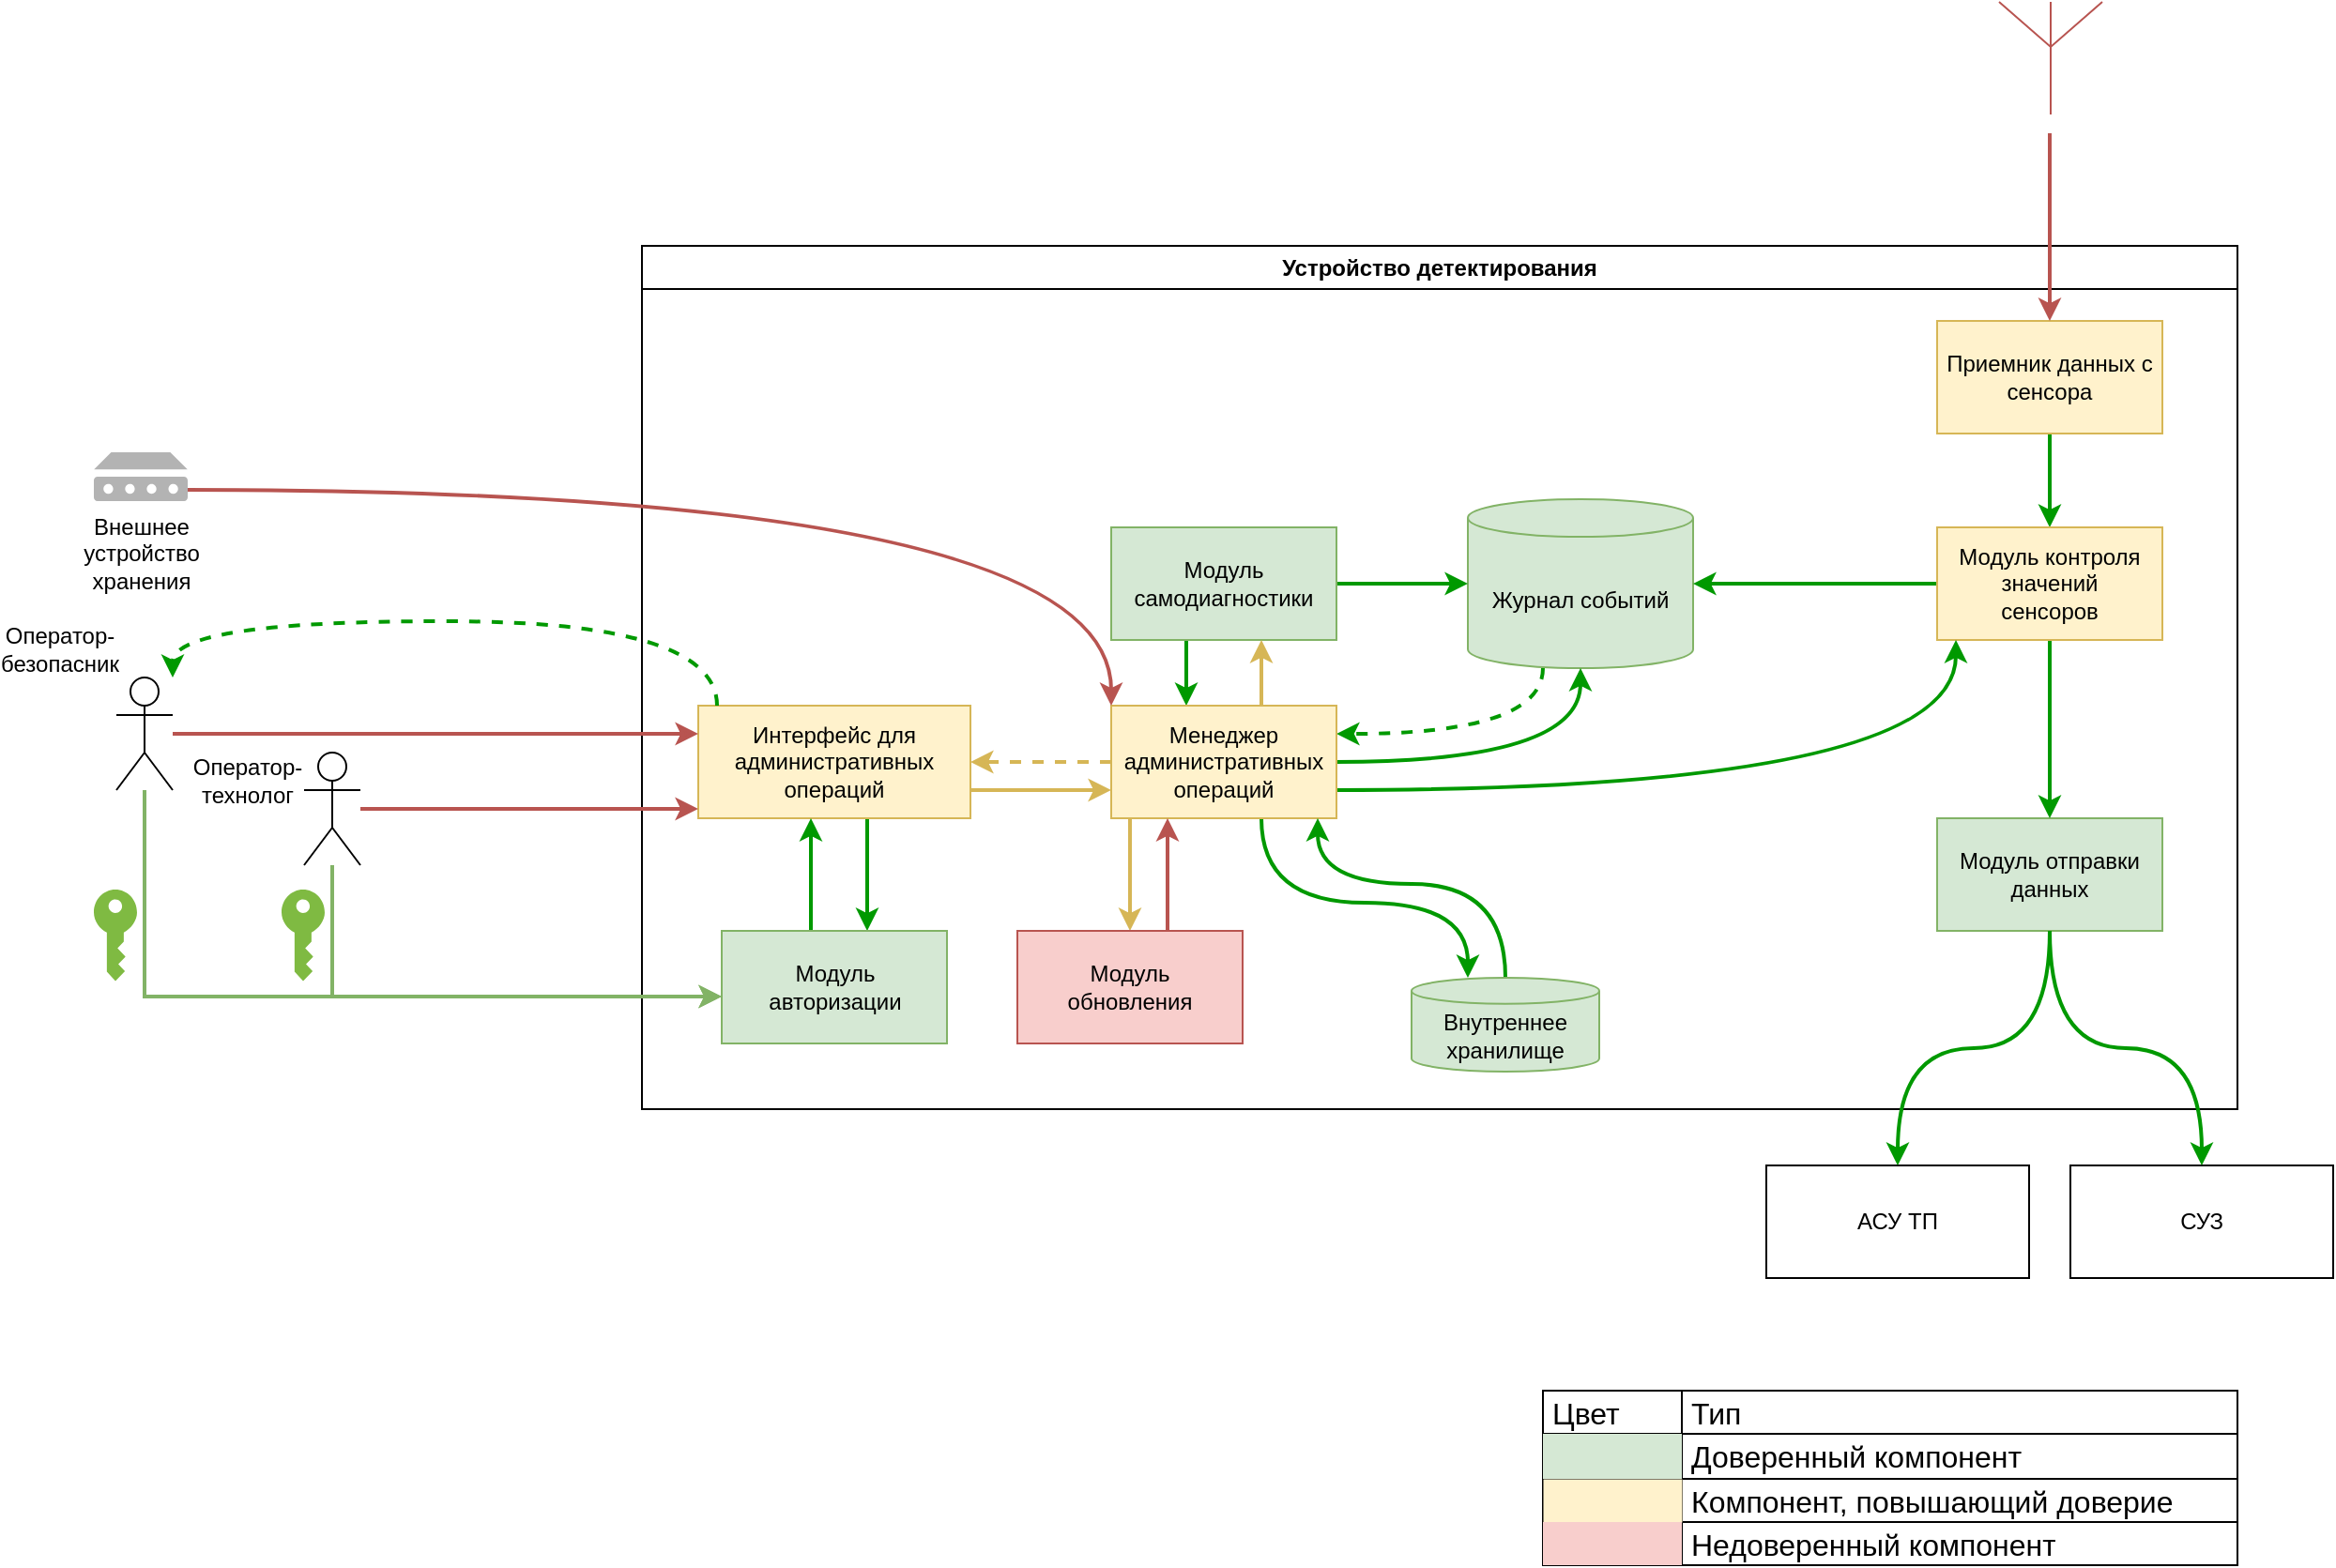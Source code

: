 <mxfile version="21.2.1" type="device" pages="2">
  <diagram id="OrzGuMvCOaf-3y3_KW__" name="current">
    <mxGraphModel dx="1948" dy="820" grid="1" gridSize="10" guides="1" tooltips="1" connect="1" arrows="1" fold="1" page="1" pageScale="1" pageWidth="850" pageHeight="1100" math="0" shadow="0">
      <root>
        <mxCell id="0" />
        <mxCell id="1" parent="0" />
        <mxCell id="HC8WY2055zGy0rX4jUsR-23" value="Устройство детектирования" style="swimlane;whiteSpace=wrap;html=1;" parent="1" vertex="1">
          <mxGeometry x="-70" y="240" width="850" height="460" as="geometry">
            <mxRectangle x="20" y="90" width="210" height="30" as="alternateBounds" />
          </mxGeometry>
        </mxCell>
        <mxCell id="TFOERBA423wM95BxseLY-2" value="" style="edgeStyle=orthogonalEdgeStyle;rounded=0;orthogonalLoop=1;jettySize=auto;html=1;strokeWidth=2;strokeColor=#009900;fillColor=#d5e8d4;" parent="HC8WY2055zGy0rX4jUsR-23" source="HC8WY2055zGy0rX4jUsR-1" target="HC8WY2055zGy0rX4jUsR-22" edge="1">
          <mxGeometry relative="1" as="geometry" />
        </mxCell>
        <mxCell id="HC8WY2055zGy0rX4jUsR-1" value="Приемник данных с&lt;br&gt;сенсора" style="rounded=0;whiteSpace=wrap;html=1;fillColor=#fff2cc;strokeColor=#d6b656;" parent="HC8WY2055zGy0rX4jUsR-23" vertex="1">
          <mxGeometry x="690" y="40" width="120" height="60" as="geometry" />
        </mxCell>
        <mxCell id="8YYhPdkwQtTOAzuUFrYd-6" style="edgeStyle=orthogonalEdgeStyle;rounded=0;orthogonalLoop=1;jettySize=auto;html=1;curved=1;fillColor=#d5e8d4;strokeColor=#009900;strokeWidth=2;dashed=1;" parent="HC8WY2055zGy0rX4jUsR-23" source="HC8WY2055zGy0rX4jUsR-3" target="HC8WY2055zGy0rX4jUsR-26" edge="1">
          <mxGeometry relative="1" as="geometry">
            <Array as="points">
              <mxPoint x="480" y="260" />
            </Array>
          </mxGeometry>
        </mxCell>
        <mxCell id="HC8WY2055zGy0rX4jUsR-3" value="Журнал событий" style="shape=cylinder3;whiteSpace=wrap;html=1;boundedLbl=1;backgroundOutline=1;size=10;fillColor=#d5e8d4;strokeColor=#82b366;" parent="HC8WY2055zGy0rX4jUsR-23" vertex="1">
          <mxGeometry x="440" y="135" width="120" height="90" as="geometry" />
        </mxCell>
        <mxCell id="HC8WY2055zGy0rX4jUsR-8" value="Модуль отправки данных" style="rounded=0;whiteSpace=wrap;html=1;fillColor=#d5e8d4;strokeColor=#82b366;" parent="HC8WY2055zGy0rX4jUsR-23" vertex="1">
          <mxGeometry x="690" y="305" width="120" height="60" as="geometry" />
        </mxCell>
        <mxCell id="quzMV8WVrwcB4P5BYlOV-2" style="edgeStyle=orthogonalEdgeStyle;rounded=0;orthogonalLoop=1;jettySize=auto;html=1;strokeWidth=2;strokeColor=#009900;" parent="HC8WY2055zGy0rX4jUsR-23" source="HC8WY2055zGy0rX4jUsR-22" target="HC8WY2055zGy0rX4jUsR-8" edge="1">
          <mxGeometry relative="1" as="geometry" />
        </mxCell>
        <mxCell id="z7nSpS04i7yQ5Cg6UJy--6" style="edgeStyle=orthogonalEdgeStyle;rounded=0;orthogonalLoop=1;jettySize=auto;html=1;strokeWidth=2;fillColor=#d5e8d4;strokeColor=#009900;" parent="HC8WY2055zGy0rX4jUsR-23" source="HC8WY2055zGy0rX4jUsR-22" target="HC8WY2055zGy0rX4jUsR-3" edge="1">
          <mxGeometry relative="1" as="geometry" />
        </mxCell>
        <mxCell id="HC8WY2055zGy0rX4jUsR-22" value="Модуль контроля значений&lt;br&gt;сенсоров" style="rounded=0;whiteSpace=wrap;html=1;fillColor=#fff2cc;strokeColor=#d6b656;" parent="HC8WY2055zGy0rX4jUsR-23" vertex="1">
          <mxGeometry x="690" y="150" width="120" height="60" as="geometry" />
        </mxCell>
        <mxCell id="HC8WY2055zGy0rX4jUsR-25" style="edgeStyle=orthogonalEdgeStyle;rounded=0;orthogonalLoop=1;jettySize=auto;html=1;strokeColor=#009900;strokeWidth=2;fillColor=#d5e8d4;" parent="HC8WY2055zGy0rX4jUsR-23" source="HC8WY2055zGy0rX4jUsR-24" target="qUmmwnQm7fMtV-AlzISA-1" edge="1">
          <mxGeometry relative="1" as="geometry">
            <mxPoint x="360" y="280" as="targetPoint" />
            <Array as="points">
              <mxPoint x="120" y="330" />
              <mxPoint x="120" y="330" />
            </Array>
          </mxGeometry>
        </mxCell>
        <mxCell id="z7nSpS04i7yQ5Cg6UJy--15" style="edgeStyle=orthogonalEdgeStyle;rounded=0;orthogonalLoop=1;jettySize=auto;html=1;strokeWidth=2;fillColor=#fff2cc;strokeColor=#d6b656;" parent="HC8WY2055zGy0rX4jUsR-23" source="HC8WY2055zGy0rX4jUsR-24" target="HC8WY2055zGy0rX4jUsR-26" edge="1">
          <mxGeometry relative="1" as="geometry">
            <Array as="points">
              <mxPoint x="210" y="290" />
              <mxPoint x="210" y="290" />
            </Array>
          </mxGeometry>
        </mxCell>
        <mxCell id="HC8WY2055zGy0rX4jUsR-24" value="Интерфейс для&lt;br&gt;административных операций" style="rounded=0;whiteSpace=wrap;html=1;fillColor=#fff2cc;strokeColor=#d6b656;" parent="HC8WY2055zGy0rX4jUsR-23" vertex="1">
          <mxGeometry x="30" y="245" width="145" height="60" as="geometry" />
        </mxCell>
        <mxCell id="TjN9oEXhUY4sbTFMm2T--2" style="edgeStyle=orthogonalEdgeStyle;rounded=0;orthogonalLoop=1;jettySize=auto;html=1;strokeWidth=2;fillColor=#d5e8d4;strokeColor=#009900;curved=1;" parent="HC8WY2055zGy0rX4jUsR-23" source="ZCzy6lmKbw1qD-6AQGi_-1" target="HC8WY2055zGy0rX4jUsR-3" edge="1">
          <mxGeometry relative="1" as="geometry">
            <Array as="points">
              <mxPoint x="410" y="180" />
              <mxPoint x="410" y="180" />
            </Array>
          </mxGeometry>
        </mxCell>
        <mxCell id="4s8enfc3Bs2MTpg5C7tC-1" style="edgeStyle=orthogonalEdgeStyle;rounded=0;orthogonalLoop=1;jettySize=auto;html=1;strokeWidth=2;fillColor=#d5e8d4;strokeColor=#009900;curved=1;" parent="HC8WY2055zGy0rX4jUsR-23" source="ZCzy6lmKbw1qD-6AQGi_-1" target="HC8WY2055zGy0rX4jUsR-26" edge="1">
          <mxGeometry relative="1" as="geometry">
            <Array as="points">
              <mxPoint x="290" y="230" />
              <mxPoint x="290" y="230" />
            </Array>
          </mxGeometry>
        </mxCell>
        <mxCell id="ZCzy6lmKbw1qD-6AQGi_-1" value="Модуль самодиагностики" style="rounded=0;whiteSpace=wrap;html=1;fillColor=#d5e8d4;strokeColor=#82b366;" parent="HC8WY2055zGy0rX4jUsR-23" vertex="1">
          <mxGeometry x="250" y="150" width="120" height="60" as="geometry" />
        </mxCell>
        <mxCell id="z7nSpS04i7yQ5Cg6UJy--14" style="edgeStyle=orthogonalEdgeStyle;rounded=0;orthogonalLoop=1;jettySize=auto;html=1;strokeWidth=2;fillColor=#d5e8d4;strokeColor=#009900;" parent="HC8WY2055zGy0rX4jUsR-23" source="qUmmwnQm7fMtV-AlzISA-1" target="HC8WY2055zGy0rX4jUsR-24" edge="1">
          <mxGeometry relative="1" as="geometry">
            <Array as="points">
              <mxPoint x="90" y="340" />
              <mxPoint x="90" y="340" />
            </Array>
          </mxGeometry>
        </mxCell>
        <mxCell id="qUmmwnQm7fMtV-AlzISA-1" value="Модуль &lt;br&gt;авторизации" style="rounded=0;whiteSpace=wrap;html=1;fillColor=#d5e8d4;strokeColor=#82b366;" parent="HC8WY2055zGy0rX4jUsR-23" vertex="1">
          <mxGeometry x="42.5" y="365" width="120" height="60" as="geometry" />
        </mxCell>
        <mxCell id="z7nSpS04i7yQ5Cg6UJy--16" style="edgeStyle=orthogonalEdgeStyle;rounded=0;orthogonalLoop=1;jettySize=auto;html=1;strokeWidth=2;fillColor=#fff2cc;strokeColor=#d6b656;" parent="HC8WY2055zGy0rX4jUsR-23" source="HC8WY2055zGy0rX4jUsR-26" target="ZCzy6lmKbw1qD-6AQGi_-1" edge="1">
          <mxGeometry relative="1" as="geometry">
            <Array as="points">
              <mxPoint x="330" y="225" />
              <mxPoint x="330" y="225" />
            </Array>
          </mxGeometry>
        </mxCell>
        <mxCell id="TjN9oEXhUY4sbTFMm2T--1" style="edgeStyle=orthogonalEdgeStyle;rounded=0;orthogonalLoop=1;jettySize=auto;html=1;strokeWidth=2;fillColor=#d5e8d4;strokeColor=#009900;curved=1;" parent="HC8WY2055zGy0rX4jUsR-23" source="HC8WY2055zGy0rX4jUsR-26" target="HC8WY2055zGy0rX4jUsR-3" edge="1">
          <mxGeometry relative="1" as="geometry" />
        </mxCell>
        <mxCell id="8YYhPdkwQtTOAzuUFrYd-5" style="edgeStyle=orthogonalEdgeStyle;rounded=0;orthogonalLoop=1;jettySize=auto;html=1;curved=1;fillColor=#d5e8d4;strokeColor=#009900;strokeWidth=2;" parent="HC8WY2055zGy0rX4jUsR-23" source="HC8WY2055zGy0rX4jUsR-26" target="HC8WY2055zGy0rX4jUsR-22" edge="1">
          <mxGeometry relative="1" as="geometry">
            <Array as="points">
              <mxPoint x="700" y="290" />
            </Array>
          </mxGeometry>
        </mxCell>
        <mxCell id="8YYhPdkwQtTOAzuUFrYd-8" style="rounded=0;orthogonalLoop=1;jettySize=auto;html=1;strokeWidth=2;fillColor=#d5e8d4;strokeColor=#009900;startArrow=none;startFill=0;edgeStyle=orthogonalEdgeStyle;curved=1;" parent="HC8WY2055zGy0rX4jUsR-23" source="HC8WY2055zGy0rX4jUsR-26" target="8YYhPdkwQtTOAzuUFrYd-7" edge="1">
          <mxGeometry relative="1" as="geometry">
            <Array as="points">
              <mxPoint x="330" y="350" />
              <mxPoint x="440" y="350" />
            </Array>
          </mxGeometry>
        </mxCell>
        <mxCell id="dvY80ljevWegg64eYASD-1" style="edgeStyle=orthogonalEdgeStyle;rounded=0;orthogonalLoop=1;jettySize=auto;html=1;strokeWidth=2;dashed=1;fillColor=#fff2cc;strokeColor=#d6b656;" parent="HC8WY2055zGy0rX4jUsR-23" source="HC8WY2055zGy0rX4jUsR-26" target="HC8WY2055zGy0rX4jUsR-24" edge="1">
          <mxGeometry relative="1" as="geometry">
            <mxPoint x="250" y="266" as="sourcePoint" />
            <mxPoint x="175" y="266" as="targetPoint" />
            <Array as="points" />
          </mxGeometry>
        </mxCell>
        <mxCell id="bJ5SCcMlwgapBoohWhzJ-3" style="edgeStyle=orthogonalEdgeStyle;rounded=0;orthogonalLoop=1;jettySize=auto;html=1;curved=1;fillColor=#fff2cc;strokeColor=#d6b656;strokeWidth=2;" parent="HC8WY2055zGy0rX4jUsR-23" source="HC8WY2055zGy0rX4jUsR-26" target="bJ5SCcMlwgapBoohWhzJ-1" edge="1">
          <mxGeometry relative="1" as="geometry">
            <Array as="points">
              <mxPoint x="260" y="330" />
            </Array>
          </mxGeometry>
        </mxCell>
        <mxCell id="HC8WY2055zGy0rX4jUsR-26" value="Менеджер&lt;br&gt;административных операций" style="rounded=0;whiteSpace=wrap;html=1;fillColor=#fff2cc;strokeColor=#d6b656;" parent="HC8WY2055zGy0rX4jUsR-23" vertex="1">
          <mxGeometry x="250" y="245" width="120" height="60" as="geometry" />
        </mxCell>
        <mxCell id="YZPSW2yfPkeD_FDkFJgE-1" style="edgeStyle=orthogonalEdgeStyle;rounded=0;orthogonalLoop=1;jettySize=auto;html=1;curved=1;strokeWidth=2;fillColor=#d5e8d4;strokeColor=#009900;" parent="HC8WY2055zGy0rX4jUsR-23" source="8YYhPdkwQtTOAzuUFrYd-7" target="HC8WY2055zGy0rX4jUsR-26" edge="1">
          <mxGeometry relative="1" as="geometry">
            <Array as="points">
              <mxPoint x="460" y="340" />
              <mxPoint x="360" y="340" />
            </Array>
          </mxGeometry>
        </mxCell>
        <mxCell id="8YYhPdkwQtTOAzuUFrYd-7" value="Внутреннее&lt;br&gt;хранилище" style="shape=cylinder3;whiteSpace=wrap;html=1;boundedLbl=1;backgroundOutline=1;size=6.944;fillColor=#d5e8d4;strokeColor=#82b366;" parent="HC8WY2055zGy0rX4jUsR-23" vertex="1">
          <mxGeometry x="410" y="390" width="100" height="50" as="geometry" />
        </mxCell>
        <mxCell id="bJ5SCcMlwgapBoohWhzJ-2" style="edgeStyle=orthogonalEdgeStyle;rounded=0;orthogonalLoop=1;jettySize=auto;html=1;strokeWidth=2;fillColor=#f8cecc;strokeColor=#b85450;curved=1;" parent="HC8WY2055zGy0rX4jUsR-23" source="bJ5SCcMlwgapBoohWhzJ-1" target="HC8WY2055zGy0rX4jUsR-26" edge="1">
          <mxGeometry relative="1" as="geometry">
            <Array as="points">
              <mxPoint x="280" y="320" />
              <mxPoint x="280" y="320" />
            </Array>
          </mxGeometry>
        </mxCell>
        <mxCell id="bJ5SCcMlwgapBoohWhzJ-1" value="Модуль &lt;br&gt;обновления" style="rounded=0;whiteSpace=wrap;html=1;fillColor=#f8cecc;strokeColor=#b85450;" parent="HC8WY2055zGy0rX4jUsR-23" vertex="1">
          <mxGeometry x="200" y="365" width="120" height="60" as="geometry" />
        </mxCell>
        <mxCell id="HC8WY2055zGy0rX4jUsR-41" value="" style="shape=table;startSize=0;container=1;collapsible=0;childLayout=tableLayout;fontSize=16;" parent="1" vertex="1">
          <mxGeometry x="410" y="850" width="370" height="93" as="geometry" />
        </mxCell>
        <mxCell id="HC8WY2055zGy0rX4jUsR-42" value="" style="shape=tableRow;horizontal=0;startSize=0;swimlaneHead=0;swimlaneBody=0;strokeColor=inherit;top=0;left=0;bottom=0;right=0;collapsible=0;dropTarget=0;fillColor=none;points=[[0,0.5],[1,0.5]];portConstraint=eastwest;fontSize=16;" parent="HC8WY2055zGy0rX4jUsR-41" vertex="1">
          <mxGeometry width="370" height="23" as="geometry" />
        </mxCell>
        <mxCell id="HC8WY2055zGy0rX4jUsR-43" value="Цвет" style="shape=partialRectangle;html=1;whiteSpace=wrap;connectable=0;strokeColor=inherit;overflow=hidden;fillColor=none;top=0;left=0;bottom=0;right=0;pointerEvents=1;fontSize=16;align=left;spacingLeft=3;" parent="HC8WY2055zGy0rX4jUsR-42" vertex="1">
          <mxGeometry width="74" height="23" as="geometry">
            <mxRectangle width="74" height="23" as="alternateBounds" />
          </mxGeometry>
        </mxCell>
        <mxCell id="HC8WY2055zGy0rX4jUsR-44" value="Тип" style="shape=partialRectangle;html=1;whiteSpace=wrap;connectable=0;strokeColor=inherit;overflow=hidden;fillColor=none;top=0;left=0;bottom=0;right=0;pointerEvents=1;fontSize=16;align=left;spacingLeft=3;" parent="HC8WY2055zGy0rX4jUsR-42" vertex="1">
          <mxGeometry x="74" width="296" height="23" as="geometry">
            <mxRectangle width="296" height="23" as="alternateBounds" />
          </mxGeometry>
        </mxCell>
        <mxCell id="HC8WY2055zGy0rX4jUsR-46" value="" style="shape=tableRow;horizontal=0;startSize=0;swimlaneHead=0;swimlaneBody=0;strokeColor=inherit;top=0;left=0;bottom=0;right=0;collapsible=0;dropTarget=0;fillColor=none;points=[[0,0.5],[1,0.5]];portConstraint=eastwest;fontSize=16;" parent="HC8WY2055zGy0rX4jUsR-41" vertex="1">
          <mxGeometry y="23" width="370" height="24" as="geometry" />
        </mxCell>
        <mxCell id="HC8WY2055zGy0rX4jUsR-47" value="" style="shape=partialRectangle;html=1;whiteSpace=wrap;connectable=0;overflow=hidden;top=0;left=0;bottom=0;right=0;pointerEvents=1;fontSize=16;fillColor=#d5e8d4;strokeColor=#82b366;" parent="HC8WY2055zGy0rX4jUsR-46" vertex="1">
          <mxGeometry width="74" height="24" as="geometry">
            <mxRectangle width="74" height="24" as="alternateBounds" />
          </mxGeometry>
        </mxCell>
        <mxCell id="HC8WY2055zGy0rX4jUsR-48" value="Доверенный компонент" style="shape=partialRectangle;html=1;whiteSpace=wrap;connectable=0;strokeColor=inherit;overflow=hidden;fillColor=none;top=0;left=0;bottom=0;right=0;pointerEvents=1;fontSize=16;align=left;spacingLeft=3;" parent="HC8WY2055zGy0rX4jUsR-46" vertex="1">
          <mxGeometry x="74" width="296" height="24" as="geometry">
            <mxRectangle width="296" height="24" as="alternateBounds" />
          </mxGeometry>
        </mxCell>
        <mxCell id="HC8WY2055zGy0rX4jUsR-54" style="shape=tableRow;horizontal=0;startSize=0;swimlaneHead=0;swimlaneBody=0;strokeColor=inherit;top=0;left=0;bottom=0;right=0;collapsible=0;dropTarget=0;fillColor=none;points=[[0,0.5],[1,0.5]];portConstraint=eastwest;fontSize=16;" parent="HC8WY2055zGy0rX4jUsR-41" vertex="1">
          <mxGeometry y="47" width="370" height="23" as="geometry" />
        </mxCell>
        <mxCell id="HC8WY2055zGy0rX4jUsR-55" style="shape=partialRectangle;html=1;whiteSpace=wrap;connectable=0;strokeColor=inherit;overflow=hidden;fillColor=#fff2cc;top=0;left=0;bottom=0;right=0;pointerEvents=1;fontSize=16;strokeWidth=0;" parent="HC8WY2055zGy0rX4jUsR-54" vertex="1">
          <mxGeometry width="74" height="23" as="geometry">
            <mxRectangle width="74" height="23" as="alternateBounds" />
          </mxGeometry>
        </mxCell>
        <mxCell id="HC8WY2055zGy0rX4jUsR-56" value="Компонент, повышающий доверие" style="shape=partialRectangle;html=1;whiteSpace=wrap;connectable=0;strokeColor=inherit;overflow=hidden;fillColor=none;top=0;left=0;bottom=0;right=0;pointerEvents=1;fontSize=16;align=left;spacingLeft=3;" parent="HC8WY2055zGy0rX4jUsR-54" vertex="1">
          <mxGeometry x="74" width="296" height="23" as="geometry">
            <mxRectangle width="296" height="23" as="alternateBounds" />
          </mxGeometry>
        </mxCell>
        <mxCell id="HC8WY2055zGy0rX4jUsR-50" value="" style="shape=tableRow;horizontal=0;startSize=0;swimlaneHead=0;swimlaneBody=0;strokeColor=inherit;top=0;left=0;bottom=0;right=0;collapsible=0;dropTarget=0;fillColor=none;points=[[0,0.5],[1,0.5]];portConstraint=eastwest;fontSize=16;" parent="HC8WY2055zGy0rX4jUsR-41" vertex="1">
          <mxGeometry y="70" width="370" height="23" as="geometry" />
        </mxCell>
        <mxCell id="HC8WY2055zGy0rX4jUsR-51" value="" style="shape=partialRectangle;html=1;whiteSpace=wrap;connectable=0;strokeColor=inherit;overflow=hidden;fillColor=#f8cecc;top=0;left=0;bottom=0;right=0;pointerEvents=1;fontSize=16;" parent="HC8WY2055zGy0rX4jUsR-50" vertex="1">
          <mxGeometry width="74" height="23" as="geometry">
            <mxRectangle width="74" height="23" as="alternateBounds" />
          </mxGeometry>
        </mxCell>
        <mxCell id="HC8WY2055zGy0rX4jUsR-52" value="Недоверенный компонент" style="shape=partialRectangle;html=1;whiteSpace=wrap;connectable=0;strokeColor=inherit;overflow=hidden;fillColor=none;top=0;left=0;bottom=0;right=0;pointerEvents=1;fontSize=16;align=left;spacingLeft=3;" parent="HC8WY2055zGy0rX4jUsR-50" vertex="1">
          <mxGeometry x="74" width="296" height="23" as="geometry">
            <mxRectangle width="296" height="23" as="alternateBounds" />
          </mxGeometry>
        </mxCell>
        <mxCell id="z7nSpS04i7yQ5Cg6UJy--1" value="АСУ ТП" style="rounded=0;whiteSpace=wrap;html=1;" parent="1" vertex="1">
          <mxGeometry x="529" y="730" width="140" height="60" as="geometry" />
        </mxCell>
        <mxCell id="z7nSpS04i7yQ5Cg6UJy--2" value="СУЗ" style="rounded=0;whiteSpace=wrap;html=1;" parent="1" vertex="1">
          <mxGeometry x="691" y="730" width="140" height="60" as="geometry" />
        </mxCell>
        <mxCell id="z7nSpS04i7yQ5Cg6UJy--3" style="edgeStyle=orthogonalEdgeStyle;rounded=0;orthogonalLoop=1;jettySize=auto;html=1;strokeColor=#009900;strokeWidth=2;curved=1;" parent="1" source="HC8WY2055zGy0rX4jUsR-8" target="z7nSpS04i7yQ5Cg6UJy--1" edge="1">
          <mxGeometry relative="1" as="geometry" />
        </mxCell>
        <mxCell id="z7nSpS04i7yQ5Cg6UJy--4" style="edgeStyle=orthogonalEdgeStyle;rounded=0;orthogonalLoop=1;jettySize=auto;html=1;strokeWidth=2;strokeColor=#009900;curved=1;" parent="1" source="HC8WY2055zGy0rX4jUsR-8" target="z7nSpS04i7yQ5Cg6UJy--2" edge="1">
          <mxGeometry relative="1" as="geometry" />
        </mxCell>
        <mxCell id="z7nSpS04i7yQ5Cg6UJy--11" style="edgeStyle=orthogonalEdgeStyle;rounded=0;orthogonalLoop=1;jettySize=auto;html=1;fillColor=#f8cecc;strokeColor=#b85450;strokeWidth=2;" parent="1" target="HC8WY2055zGy0rX4jUsR-1" edge="1">
          <mxGeometry relative="1" as="geometry">
            <mxPoint x="680" y="180" as="sourcePoint" />
            <Array as="points">
              <mxPoint x="680" y="190" />
            </Array>
          </mxGeometry>
        </mxCell>
        <mxCell id="z7nSpS04i7yQ5Cg6UJy--9" value="" style="verticalLabelPosition=bottom;shadow=0;dashed=0;align=center;html=1;verticalAlign=top;shape=mxgraph.electrical.radio.aerial_-_antenna_1;fillColor=#f8cecc;strokeColor=#b85450;" parent="1" vertex="1">
          <mxGeometry x="653" y="110" width="55" height="60" as="geometry" />
        </mxCell>
        <mxCell id="4s8enfc3Bs2MTpg5C7tC-6" style="edgeStyle=orthogonalEdgeStyle;rounded=0;orthogonalLoop=1;jettySize=auto;html=1;strokeWidth=2;fillColor=#d5e8d4;strokeColor=#82b366;" parent="1" source="4s8enfc3Bs2MTpg5C7tC-2" target="qUmmwnQm7fMtV-AlzISA-1" edge="1">
          <mxGeometry relative="1" as="geometry">
            <Array as="points">
              <mxPoint x="-235" y="640" />
            </Array>
          </mxGeometry>
        </mxCell>
        <mxCell id="4s8enfc3Bs2MTpg5C7tC-9" style="edgeStyle=orthogonalEdgeStyle;rounded=0;orthogonalLoop=1;jettySize=auto;html=1;fillColor=#f8cecc;strokeColor=#b85450;strokeWidth=2;curved=1;" parent="1" source="4s8enfc3Bs2MTpg5C7tC-2" target="HC8WY2055zGy0rX4jUsR-24" edge="1">
          <mxGeometry relative="1" as="geometry">
            <Array as="points">
              <mxPoint x="-80" y="540" />
              <mxPoint x="-80" y="540" />
            </Array>
          </mxGeometry>
        </mxCell>
        <mxCell id="4s8enfc3Bs2MTpg5C7tC-2" value="" style="shape=umlActor;verticalLabelPosition=bottom;verticalAlign=top;html=1;outlineConnect=0;" parent="1" vertex="1">
          <mxGeometry x="-250" y="510" width="30" height="60" as="geometry" />
        </mxCell>
        <mxCell id="4s8enfc3Bs2MTpg5C7tC-7" style="edgeStyle=orthogonalEdgeStyle;rounded=0;orthogonalLoop=1;jettySize=auto;html=1;fillColor=#d5e8d4;strokeColor=#82b366;strokeWidth=2;" parent="1" source="4s8enfc3Bs2MTpg5C7tC-3" target="qUmmwnQm7fMtV-AlzISA-1" edge="1">
          <mxGeometry relative="1" as="geometry">
            <Array as="points">
              <mxPoint x="-335" y="640" />
            </Array>
          </mxGeometry>
        </mxCell>
        <mxCell id="4s8enfc3Bs2MTpg5C7tC-8" style="edgeStyle=orthogonalEdgeStyle;rounded=0;orthogonalLoop=1;jettySize=auto;html=1;fillColor=#f8cecc;strokeColor=#b85450;strokeWidth=2;curved=1;" parent="1" source="4s8enfc3Bs2MTpg5C7tC-3" target="HC8WY2055zGy0rX4jUsR-24" edge="1">
          <mxGeometry relative="1" as="geometry">
            <Array as="points">
              <mxPoint x="-230" y="500" />
              <mxPoint x="-230" y="500" />
            </Array>
          </mxGeometry>
        </mxCell>
        <mxCell id="4s8enfc3Bs2MTpg5C7tC-3" value="" style="shape=umlActor;verticalLabelPosition=bottom;verticalAlign=top;html=1;outlineConnect=0;" parent="1" vertex="1">
          <mxGeometry x="-350" y="470" width="30" height="60" as="geometry" />
        </mxCell>
        <mxCell id="4s8enfc3Bs2MTpg5C7tC-4" value="Оператор-&lt;br&gt;технолог" style="text;html=1;strokeColor=none;fillColor=none;align=center;verticalAlign=middle;whiteSpace=wrap;rounded=0;" parent="1" vertex="1">
          <mxGeometry x="-310" y="510" width="60" height="30" as="geometry" />
        </mxCell>
        <mxCell id="4s8enfc3Bs2MTpg5C7tC-5" value="Оператор-&lt;br&gt;безопасник" style="text;html=1;strokeColor=none;fillColor=none;align=center;verticalAlign=middle;whiteSpace=wrap;rounded=0;" parent="1" vertex="1">
          <mxGeometry x="-410" y="440" width="60" height="30" as="geometry" />
        </mxCell>
        <mxCell id="8YYhPdkwQtTOAzuUFrYd-1" value="" style="sketch=0;pointerEvents=1;shadow=0;dashed=0;html=1;strokeColor=none;labelPosition=center;verticalLabelPosition=bottom;verticalAlign=top;outlineConnect=0;align=center;shape=mxgraph.office.security.key_permissions;fillColor=#7FBA42;aspect=fixed;" parent="1" vertex="1">
          <mxGeometry x="-362" y="583" width="23" height="48.76" as="geometry" />
        </mxCell>
        <mxCell id="8YYhPdkwQtTOAzuUFrYd-2" value="" style="sketch=0;pointerEvents=1;shadow=0;dashed=0;html=1;strokeColor=none;labelPosition=center;verticalLabelPosition=bottom;verticalAlign=top;outlineConnect=0;align=center;shape=mxgraph.office.security.key_permissions;fillColor=#7FBA42;aspect=fixed;" parent="1" vertex="1">
          <mxGeometry x="-262" y="583" width="23" height="48.76" as="geometry" />
        </mxCell>
        <mxCell id="8YYhPdkwQtTOAzuUFrYd-4" style="edgeStyle=orthogonalEdgeStyle;rounded=0;orthogonalLoop=1;jettySize=auto;html=1;curved=1;dashed=1;fillColor=#d5e8d4;strokeColor=#009900;strokeWidth=2;" parent="1" source="HC8WY2055zGy0rX4jUsR-24" target="4s8enfc3Bs2MTpg5C7tC-3" edge="1">
          <mxGeometry relative="1" as="geometry">
            <Array as="points">
              <mxPoint x="-30" y="440" />
              <mxPoint x="-320" y="440" />
            </Array>
          </mxGeometry>
        </mxCell>
        <mxCell id="YZPSW2yfPkeD_FDkFJgE-3" style="edgeStyle=orthogonalEdgeStyle;rounded=0;orthogonalLoop=1;jettySize=auto;html=1;curved=1;strokeWidth=2;fillColor=#f8cecc;strokeColor=#b85450;" parent="1" source="YZPSW2yfPkeD_FDkFJgE-2" target="HC8WY2055zGy0rX4jUsR-26" edge="1">
          <mxGeometry relative="1" as="geometry">
            <mxPoint x="180" y="480" as="targetPoint" />
            <Array as="points">
              <mxPoint x="180" y="370" />
            </Array>
          </mxGeometry>
        </mxCell>
        <mxCell id="YZPSW2yfPkeD_FDkFJgE-2" value="Внешнее&lt;br&gt;устройство&lt;br&gt;хранения" style="sketch=0;aspect=fixed;pointerEvents=1;shadow=0;dashed=0;html=1;strokeColor=none;labelPosition=center;verticalLabelPosition=bottom;verticalAlign=top;align=center;fillColor=#B3B3B3;shape=mxgraph.mscae.enterprise.device" parent="1" vertex="1">
          <mxGeometry x="-362" y="350" width="50" height="26" as="geometry" />
        </mxCell>
      </root>
    </mxGraphModel>
  </diagram>
  <diagram id="N1lXcN9pd4hUWGBqyzSE" name="alt">
    <mxGraphModel dx="2047" dy="911" grid="1" gridSize="10" guides="1" tooltips="1" connect="1" arrows="1" fold="1" page="1" pageScale="1" pageWidth="827" pageHeight="1169" math="0" shadow="0">
      <root>
        <mxCell id="0" />
        <mxCell id="1" parent="0" />
        <mxCell id="eg1pZIciMJKFdPmgWqcA-1" value="Устройство детектирования" style="swimlane;whiteSpace=wrap;html=1;" vertex="1" parent="1">
          <mxGeometry x="-70" y="240" width="1020" height="460" as="geometry">
            <mxRectangle x="20" y="90" width="210" height="30" as="alternateBounds" />
          </mxGeometry>
        </mxCell>
        <mxCell id="eg1pZIciMJKFdPmgWqcA-2" value="" style="edgeStyle=orthogonalEdgeStyle;rounded=0;orthogonalLoop=1;jettySize=auto;html=1;strokeWidth=2;strokeColor=#009900;fillColor=#d5e8d4;" edge="1" parent="eg1pZIciMJKFdPmgWqcA-1" source="eg1pZIciMJKFdPmgWqcA-4" target="eg1pZIciMJKFdPmgWqcA-11">
          <mxGeometry relative="1" as="geometry" />
        </mxCell>
        <mxCell id="eg1pZIciMJKFdPmgWqcA-3" style="edgeStyle=orthogonalEdgeStyle;rounded=0;orthogonalLoop=1;jettySize=auto;html=1;strokeWidth=2;strokeColor=#009900;fillColor=#d5e8d4;curved=1;" edge="1" parent="eg1pZIciMJKFdPmgWqcA-1" source="eg1pZIciMJKFdPmgWqcA-4" target="eg1pZIciMJKFdPmgWqcA-18">
          <mxGeometry relative="1" as="geometry">
            <Array as="points">
              <mxPoint x="280" y="70" />
            </Array>
          </mxGeometry>
        </mxCell>
        <mxCell id="eg1pZIciMJKFdPmgWqcA-4" value="Приемник данных с&lt;br&gt;сенсора" style="rounded=0;whiteSpace=wrap;html=1;fillColor=#fff2cc;strokeColor=#d6b656;" vertex="1" parent="eg1pZIciMJKFdPmgWqcA-1">
          <mxGeometry x="690" y="40" width="120" height="60" as="geometry" />
        </mxCell>
        <mxCell id="eg1pZIciMJKFdPmgWqcA-5" style="edgeStyle=orthogonalEdgeStyle;rounded=0;orthogonalLoop=1;jettySize=auto;html=1;curved=1;fillColor=#d5e8d4;strokeColor=#009900;strokeWidth=2;dashed=1;" edge="1" parent="eg1pZIciMJKFdPmgWqcA-1" source="eg1pZIciMJKFdPmgWqcA-6" target="eg1pZIciMJKFdPmgWqcA-27">
          <mxGeometry relative="1" as="geometry">
            <Array as="points">
              <mxPoint x="510" y="260" />
            </Array>
          </mxGeometry>
        </mxCell>
        <mxCell id="eg1pZIciMJKFdPmgWqcA-6" value="Журнал событий" style="shape=cylinder3;whiteSpace=wrap;html=1;boundedLbl=1;backgroundOutline=1;size=10;fillColor=#d5e8d4;strokeColor=#82b366;" vertex="1" parent="eg1pZIciMJKFdPmgWqcA-1">
          <mxGeometry x="501" y="159" width="120" height="90" as="geometry" />
        </mxCell>
        <mxCell id="eg1pZIciMJKFdPmgWqcA-7" value="Модуль отправки данных" style="rounded=0;whiteSpace=wrap;html=1;fillColor=#d5e8d4;strokeColor=#82b366;" vertex="1" parent="eg1pZIciMJKFdPmgWqcA-1">
          <mxGeometry x="690" y="305" width="120" height="60" as="geometry" />
        </mxCell>
        <mxCell id="eg1pZIciMJKFdPmgWqcA-8" style="edgeStyle=orthogonalEdgeStyle;rounded=0;orthogonalLoop=1;jettySize=auto;html=1;strokeWidth=2;strokeColor=#009900;" edge="1" parent="eg1pZIciMJKFdPmgWqcA-1" source="eg1pZIciMJKFdPmgWqcA-11" target="eg1pZIciMJKFdPmgWqcA-7">
          <mxGeometry relative="1" as="geometry" />
        </mxCell>
        <mxCell id="eg1pZIciMJKFdPmgWqcA-9" style="edgeStyle=orthogonalEdgeStyle;rounded=0;orthogonalLoop=1;jettySize=auto;html=1;strokeWidth=2;fillColor=#d5e8d4;strokeColor=#009900;curved=1;" edge="1" parent="eg1pZIciMJKFdPmgWqcA-1" source="eg1pZIciMJKFdPmgWqcA-11" target="eg1pZIciMJKFdPmgWqcA-6">
          <mxGeometry relative="1" as="geometry">
            <Array as="points">
              <mxPoint x="660" y="197" />
              <mxPoint x="660" y="197" />
            </Array>
          </mxGeometry>
        </mxCell>
        <mxCell id="eg1pZIciMJKFdPmgWqcA-10" style="edgeStyle=orthogonalEdgeStyle;rounded=0;orthogonalLoop=1;jettySize=auto;html=1;strokeWidth=2;fillColor=#d5e8d4;strokeColor=#009900;curved=1;" edge="1" parent="eg1pZIciMJKFdPmgWqcA-1" source="eg1pZIciMJKFdPmgWqcA-11" target="eg1pZIciMJKFdPmgWqcA-18">
          <mxGeometry relative="1" as="geometry">
            <Array as="points">
              <mxPoint x="530" y="150" />
              <mxPoint x="530" y="150" />
            </Array>
          </mxGeometry>
        </mxCell>
        <mxCell id="eg1pZIciMJKFdPmgWqcA-11" value="Модуль контроля значений&lt;br&gt;сенсоров" style="rounded=0;whiteSpace=wrap;html=1;fillColor=#fff2cc;strokeColor=#d6b656;" vertex="1" parent="eg1pZIciMJKFdPmgWqcA-1">
          <mxGeometry x="690" y="150" width="120" height="60" as="geometry" />
        </mxCell>
        <mxCell id="eg1pZIciMJKFdPmgWqcA-12" style="edgeStyle=orthogonalEdgeStyle;rounded=0;orthogonalLoop=1;jettySize=auto;html=1;strokeColor=#009900;strokeWidth=2;fillColor=#d5e8d4;" edge="1" parent="eg1pZIciMJKFdPmgWqcA-1" source="eg1pZIciMJKFdPmgWqcA-14" target="eg1pZIciMJKFdPmgWqcA-20">
          <mxGeometry relative="1" as="geometry">
            <mxPoint x="360" y="280" as="targetPoint" />
            <Array as="points">
              <mxPoint x="120" y="330" />
              <mxPoint x="120" y="330" />
            </Array>
          </mxGeometry>
        </mxCell>
        <mxCell id="eg1pZIciMJKFdPmgWqcA-13" style="edgeStyle=orthogonalEdgeStyle;rounded=0;orthogonalLoop=1;jettySize=auto;html=1;strokeWidth=2;fillColor=#fff2cc;strokeColor=#d6b656;" edge="1" parent="eg1pZIciMJKFdPmgWqcA-1" source="eg1pZIciMJKFdPmgWqcA-14" target="eg1pZIciMJKFdPmgWqcA-27">
          <mxGeometry relative="1" as="geometry">
            <Array as="points">
              <mxPoint x="210" y="290" />
              <mxPoint x="210" y="290" />
            </Array>
          </mxGeometry>
        </mxCell>
        <mxCell id="eg1pZIciMJKFdPmgWqcA-14" value="Интерфейс для&lt;br&gt;административных операций" style="rounded=0;whiteSpace=wrap;html=1;fillColor=#fff2cc;strokeColor=#d6b656;" vertex="1" parent="eg1pZIciMJKFdPmgWqcA-1">
          <mxGeometry x="30" y="245" width="145" height="60" as="geometry" />
        </mxCell>
        <mxCell id="eg1pZIciMJKFdPmgWqcA-15" style="edgeStyle=orthogonalEdgeStyle;rounded=0;orthogonalLoop=1;jettySize=auto;html=1;strokeWidth=2;fillColor=#d5e8d4;strokeColor=#009900;curved=1;" edge="1" parent="eg1pZIciMJKFdPmgWqcA-1" source="eg1pZIciMJKFdPmgWqcA-18" target="eg1pZIciMJKFdPmgWqcA-6">
          <mxGeometry relative="1" as="geometry">
            <Array as="points">
              <mxPoint x="440" y="200" />
              <mxPoint x="440" y="200" />
            </Array>
          </mxGeometry>
        </mxCell>
        <mxCell id="eg1pZIciMJKFdPmgWqcA-16" style="edgeStyle=orthogonalEdgeStyle;rounded=0;orthogonalLoop=1;jettySize=auto;html=1;strokeWidth=2;fillColor=#d5e8d4;strokeColor=#009900;curved=1;" edge="1" parent="eg1pZIciMJKFdPmgWqcA-1" source="eg1pZIciMJKFdPmgWqcA-18" target="eg1pZIciMJKFdPmgWqcA-27">
          <mxGeometry relative="1" as="geometry">
            <Array as="points">
              <mxPoint x="290" y="230" />
              <mxPoint x="290" y="230" />
            </Array>
          </mxGeometry>
        </mxCell>
        <mxCell id="eg1pZIciMJKFdPmgWqcA-17" style="edgeStyle=orthogonalEdgeStyle;rounded=0;orthogonalLoop=1;jettySize=auto;html=1;strokeWidth=2;fillColor=#d5e8d4;strokeColor=#009900;curved=1;" edge="1" parent="eg1pZIciMJKFdPmgWqcA-1" source="eg1pZIciMJKFdPmgWqcA-18" target="eg1pZIciMJKFdPmgWqcA-7">
          <mxGeometry relative="1" as="geometry">
            <Array as="points">
              <mxPoint x="370" y="260" />
              <mxPoint x="540" y="260" />
              <mxPoint x="540" y="335" />
            </Array>
          </mxGeometry>
        </mxCell>
        <mxCell id="eg1pZIciMJKFdPmgWqcA-18" value="Модуль самодиагностики" style="rounded=0;whiteSpace=wrap;html=1;fillColor=#d5e8d4;strokeColor=#82b366;" vertex="1" parent="eg1pZIciMJKFdPmgWqcA-1">
          <mxGeometry x="250" y="150" width="120" height="60" as="geometry" />
        </mxCell>
        <mxCell id="eg1pZIciMJKFdPmgWqcA-19" style="edgeStyle=orthogonalEdgeStyle;rounded=0;orthogonalLoop=1;jettySize=auto;html=1;strokeWidth=2;fillColor=#d5e8d4;strokeColor=#009900;" edge="1" parent="eg1pZIciMJKFdPmgWqcA-1" source="eg1pZIciMJKFdPmgWqcA-20" target="eg1pZIciMJKFdPmgWqcA-14">
          <mxGeometry relative="1" as="geometry">
            <Array as="points">
              <mxPoint x="90" y="340" />
              <mxPoint x="90" y="340" />
            </Array>
          </mxGeometry>
        </mxCell>
        <mxCell id="eg1pZIciMJKFdPmgWqcA-20" value="Модуль &lt;br&gt;авторизации" style="rounded=0;whiteSpace=wrap;html=1;fillColor=#d5e8d4;strokeColor=#82b366;" vertex="1" parent="eg1pZIciMJKFdPmgWqcA-1">
          <mxGeometry x="42.5" y="365" width="120" height="60" as="geometry" />
        </mxCell>
        <mxCell id="eg1pZIciMJKFdPmgWqcA-21" style="edgeStyle=orthogonalEdgeStyle;rounded=0;orthogonalLoop=1;jettySize=auto;html=1;strokeWidth=2;fillColor=#fff2cc;strokeColor=#d6b656;" edge="1" parent="eg1pZIciMJKFdPmgWqcA-1" source="eg1pZIciMJKFdPmgWqcA-27" target="eg1pZIciMJKFdPmgWqcA-18">
          <mxGeometry relative="1" as="geometry">
            <Array as="points">
              <mxPoint x="330" y="225" />
              <mxPoint x="330" y="225" />
            </Array>
          </mxGeometry>
        </mxCell>
        <mxCell id="eg1pZIciMJKFdPmgWqcA-22" style="edgeStyle=orthogonalEdgeStyle;rounded=0;orthogonalLoop=1;jettySize=auto;html=1;strokeWidth=2;fillColor=#d5e8d4;strokeColor=#009900;curved=1;" edge="1" parent="eg1pZIciMJKFdPmgWqcA-1" source="eg1pZIciMJKFdPmgWqcA-27" target="eg1pZIciMJKFdPmgWqcA-6">
          <mxGeometry relative="1" as="geometry">
            <Array as="points">
              <mxPoint x="561" y="275" />
            </Array>
          </mxGeometry>
        </mxCell>
        <mxCell id="eg1pZIciMJKFdPmgWqcA-23" style="edgeStyle=orthogonalEdgeStyle;rounded=0;orthogonalLoop=1;jettySize=auto;html=1;curved=1;fillColor=#d5e8d4;strokeColor=#009900;strokeWidth=2;" edge="1" parent="eg1pZIciMJKFdPmgWqcA-1" source="eg1pZIciMJKFdPmgWqcA-27" target="eg1pZIciMJKFdPmgWqcA-11">
          <mxGeometry relative="1" as="geometry">
            <Array as="points">
              <mxPoint x="700" y="290" />
            </Array>
          </mxGeometry>
        </mxCell>
        <mxCell id="eg1pZIciMJKFdPmgWqcA-24" style="rounded=0;orthogonalLoop=1;jettySize=auto;html=1;strokeWidth=2;fillColor=#d5e8d4;strokeColor=#009900;startArrow=none;startFill=0;edgeStyle=orthogonalEdgeStyle;curved=1;" edge="1" parent="eg1pZIciMJKFdPmgWqcA-1" source="eg1pZIciMJKFdPmgWqcA-27" target="eg1pZIciMJKFdPmgWqcA-29">
          <mxGeometry relative="1" as="geometry">
            <Array as="points">
              <mxPoint x="330" y="350" />
              <mxPoint x="440" y="350" />
            </Array>
          </mxGeometry>
        </mxCell>
        <mxCell id="eg1pZIciMJKFdPmgWqcA-25" style="edgeStyle=orthogonalEdgeStyle;rounded=0;orthogonalLoop=1;jettySize=auto;html=1;strokeWidth=2;dashed=1;fillColor=#fff2cc;strokeColor=#d6b656;" edge="1" parent="eg1pZIciMJKFdPmgWqcA-1" source="eg1pZIciMJKFdPmgWqcA-27" target="eg1pZIciMJKFdPmgWqcA-14">
          <mxGeometry relative="1" as="geometry">
            <mxPoint x="250" y="266" as="sourcePoint" />
            <mxPoint x="175" y="266" as="targetPoint" />
            <Array as="points" />
          </mxGeometry>
        </mxCell>
        <mxCell id="eg1pZIciMJKFdPmgWqcA-26" style="edgeStyle=orthogonalEdgeStyle;rounded=0;orthogonalLoop=1;jettySize=auto;html=1;curved=1;fillColor=#fff2cc;strokeColor=#d6b656;strokeWidth=2;" edge="1" parent="eg1pZIciMJKFdPmgWqcA-1" source="eg1pZIciMJKFdPmgWqcA-27" target="eg1pZIciMJKFdPmgWqcA-31">
          <mxGeometry relative="1" as="geometry">
            <Array as="points">
              <mxPoint x="260" y="330" />
            </Array>
          </mxGeometry>
        </mxCell>
        <mxCell id="eg1pZIciMJKFdPmgWqcA-27" value="Менеджер&lt;br&gt;административных операций" style="rounded=0;whiteSpace=wrap;html=1;fillColor=#fff2cc;strokeColor=#d6b656;" vertex="1" parent="eg1pZIciMJKFdPmgWqcA-1">
          <mxGeometry x="250" y="245" width="120" height="60" as="geometry" />
        </mxCell>
        <mxCell id="eg1pZIciMJKFdPmgWqcA-28" style="edgeStyle=orthogonalEdgeStyle;rounded=0;orthogonalLoop=1;jettySize=auto;html=1;curved=1;strokeWidth=2;fillColor=#d5e8d4;strokeColor=#009900;" edge="1" parent="eg1pZIciMJKFdPmgWqcA-1" source="eg1pZIciMJKFdPmgWqcA-29" target="eg1pZIciMJKFdPmgWqcA-27">
          <mxGeometry relative="1" as="geometry">
            <Array as="points">
              <mxPoint x="460" y="340" />
              <mxPoint x="360" y="340" />
            </Array>
          </mxGeometry>
        </mxCell>
        <mxCell id="eg1pZIciMJKFdPmgWqcA-29" value="Внутреннее&lt;br&gt;хранилище" style="shape=cylinder3;whiteSpace=wrap;html=1;boundedLbl=1;backgroundOutline=1;size=6.944;fillColor=#d5e8d4;strokeColor=#82b366;" vertex="1" parent="eg1pZIciMJKFdPmgWqcA-1">
          <mxGeometry x="410" y="390" width="100" height="50" as="geometry" />
        </mxCell>
        <mxCell id="eg1pZIciMJKFdPmgWqcA-30" style="edgeStyle=orthogonalEdgeStyle;rounded=0;orthogonalLoop=1;jettySize=auto;html=1;strokeWidth=2;fillColor=#f8cecc;strokeColor=#b85450;curved=1;" edge="1" parent="eg1pZIciMJKFdPmgWqcA-1" source="eg1pZIciMJKFdPmgWqcA-31" target="eg1pZIciMJKFdPmgWqcA-27">
          <mxGeometry relative="1" as="geometry">
            <Array as="points">
              <mxPoint x="280" y="320" />
              <mxPoint x="280" y="320" />
            </Array>
          </mxGeometry>
        </mxCell>
        <mxCell id="eg1pZIciMJKFdPmgWqcA-31" value="Модуль &lt;br&gt;обновления" style="rounded=0;whiteSpace=wrap;html=1;fillColor=#f8cecc;strokeColor=#b85450;" vertex="1" parent="eg1pZIciMJKFdPmgWqcA-1">
          <mxGeometry x="200" y="365" width="120" height="60" as="geometry" />
        </mxCell>
        <mxCell id="gmqyH1ARQnQ-JGCBwBEI-5" style="edgeStyle=orthogonalEdgeStyle;rounded=0;orthogonalLoop=1;jettySize=auto;html=1;strokeColor=#009900;strokeWidth=2;" edge="1" parent="eg1pZIciMJKFdPmgWqcA-1" source="gmqyH1ARQnQ-JGCBwBEI-1" target="gmqyH1ARQnQ-JGCBwBEI-2">
          <mxGeometry relative="1" as="geometry" />
        </mxCell>
        <mxCell id="gmqyH1ARQnQ-JGCBwBEI-6" style="edgeStyle=orthogonalEdgeStyle;rounded=0;orthogonalLoop=1;jettySize=auto;html=1;curved=1;strokeColor=#009900;strokeWidth=2;" edge="1" parent="eg1pZIciMJKFdPmgWqcA-1" source="gmqyH1ARQnQ-JGCBwBEI-1" target="eg1pZIciMJKFdPmgWqcA-18">
          <mxGeometry relative="1" as="geometry">
            <Array as="points">
              <mxPoint x="310" y="110" />
            </Array>
          </mxGeometry>
        </mxCell>
        <mxCell id="gmqyH1ARQnQ-JGCBwBEI-1" value="Приемник данных с&lt;br&gt;сенсора" style="rounded=0;whiteSpace=wrap;html=1;fillColor=#fff2cc;strokeColor=#d6b656;" vertex="1" parent="eg1pZIciMJKFdPmgWqcA-1">
          <mxGeometry x="850" y="82" width="120" height="60" as="geometry" />
        </mxCell>
        <mxCell id="gmqyH1ARQnQ-JGCBwBEI-4" style="edgeStyle=orthogonalEdgeStyle;rounded=0;orthogonalLoop=1;jettySize=auto;html=1;curved=1;strokeWidth=2;strokeColor=#009900;" edge="1" parent="eg1pZIciMJKFdPmgWqcA-1" source="gmqyH1ARQnQ-JGCBwBEI-2" target="eg1pZIciMJKFdPmgWqcA-7">
          <mxGeometry relative="1" as="geometry">
            <Array as="points">
              <mxPoint x="910" y="270" />
              <mxPoint x="750" y="270" />
            </Array>
          </mxGeometry>
        </mxCell>
        <mxCell id="gmqyH1ARQnQ-JGCBwBEI-7" style="edgeStyle=orthogonalEdgeStyle;rounded=0;orthogonalLoop=1;jettySize=auto;html=1;curved=1;strokeWidth=2;strokeColor=#009900;" edge="1" parent="eg1pZIciMJKFdPmgWqcA-1" source="gmqyH1ARQnQ-JGCBwBEI-2" target="eg1pZIciMJKFdPmgWqcA-18">
          <mxGeometry relative="1" as="geometry">
            <Array as="points">
              <mxPoint x="870" y="130" />
              <mxPoint x="310" y="130" />
            </Array>
          </mxGeometry>
        </mxCell>
        <mxCell id="gmqyH1ARQnQ-JGCBwBEI-2" value="Модуль контроля значений&lt;br&gt;сенсоров" style="rounded=0;whiteSpace=wrap;html=1;fillColor=#fff2cc;strokeColor=#d6b656;" vertex="1" parent="eg1pZIciMJKFdPmgWqcA-1">
          <mxGeometry x="850" y="192" width="120" height="60" as="geometry" />
        </mxCell>
        <mxCell id="eg1pZIciMJKFdPmgWqcA-32" value="" style="shape=table;startSize=0;container=1;collapsible=0;childLayout=tableLayout;fontSize=16;" vertex="1" parent="1">
          <mxGeometry x="410" y="850" width="370" height="93" as="geometry" />
        </mxCell>
        <mxCell id="eg1pZIciMJKFdPmgWqcA-33" value="" style="shape=tableRow;horizontal=0;startSize=0;swimlaneHead=0;swimlaneBody=0;strokeColor=inherit;top=0;left=0;bottom=0;right=0;collapsible=0;dropTarget=0;fillColor=none;points=[[0,0.5],[1,0.5]];portConstraint=eastwest;fontSize=16;" vertex="1" parent="eg1pZIciMJKFdPmgWqcA-32">
          <mxGeometry width="370" height="23" as="geometry" />
        </mxCell>
        <mxCell id="eg1pZIciMJKFdPmgWqcA-34" value="Цвет" style="shape=partialRectangle;html=1;whiteSpace=wrap;connectable=0;strokeColor=inherit;overflow=hidden;fillColor=none;top=0;left=0;bottom=0;right=0;pointerEvents=1;fontSize=16;align=left;spacingLeft=3;" vertex="1" parent="eg1pZIciMJKFdPmgWqcA-33">
          <mxGeometry width="74" height="23" as="geometry">
            <mxRectangle width="74" height="23" as="alternateBounds" />
          </mxGeometry>
        </mxCell>
        <mxCell id="eg1pZIciMJKFdPmgWqcA-35" value="Тип" style="shape=partialRectangle;html=1;whiteSpace=wrap;connectable=0;strokeColor=inherit;overflow=hidden;fillColor=none;top=0;left=0;bottom=0;right=0;pointerEvents=1;fontSize=16;align=left;spacingLeft=3;" vertex="1" parent="eg1pZIciMJKFdPmgWqcA-33">
          <mxGeometry x="74" width="296" height="23" as="geometry">
            <mxRectangle width="296" height="23" as="alternateBounds" />
          </mxGeometry>
        </mxCell>
        <mxCell id="eg1pZIciMJKFdPmgWqcA-36" value="" style="shape=tableRow;horizontal=0;startSize=0;swimlaneHead=0;swimlaneBody=0;strokeColor=inherit;top=0;left=0;bottom=0;right=0;collapsible=0;dropTarget=0;fillColor=none;points=[[0,0.5],[1,0.5]];portConstraint=eastwest;fontSize=16;" vertex="1" parent="eg1pZIciMJKFdPmgWqcA-32">
          <mxGeometry y="23" width="370" height="24" as="geometry" />
        </mxCell>
        <mxCell id="eg1pZIciMJKFdPmgWqcA-37" value="" style="shape=partialRectangle;html=1;whiteSpace=wrap;connectable=0;overflow=hidden;top=0;left=0;bottom=0;right=0;pointerEvents=1;fontSize=16;fillColor=#d5e8d4;strokeColor=#82b366;" vertex="1" parent="eg1pZIciMJKFdPmgWqcA-36">
          <mxGeometry width="74" height="24" as="geometry">
            <mxRectangle width="74" height="24" as="alternateBounds" />
          </mxGeometry>
        </mxCell>
        <mxCell id="eg1pZIciMJKFdPmgWqcA-38" value="Доверенный компонент" style="shape=partialRectangle;html=1;whiteSpace=wrap;connectable=0;strokeColor=inherit;overflow=hidden;fillColor=none;top=0;left=0;bottom=0;right=0;pointerEvents=1;fontSize=16;align=left;spacingLeft=3;" vertex="1" parent="eg1pZIciMJKFdPmgWqcA-36">
          <mxGeometry x="74" width="296" height="24" as="geometry">
            <mxRectangle width="296" height="24" as="alternateBounds" />
          </mxGeometry>
        </mxCell>
        <mxCell id="eg1pZIciMJKFdPmgWqcA-39" style="shape=tableRow;horizontal=0;startSize=0;swimlaneHead=0;swimlaneBody=0;strokeColor=inherit;top=0;left=0;bottom=0;right=0;collapsible=0;dropTarget=0;fillColor=none;points=[[0,0.5],[1,0.5]];portConstraint=eastwest;fontSize=16;" vertex="1" parent="eg1pZIciMJKFdPmgWqcA-32">
          <mxGeometry y="47" width="370" height="23" as="geometry" />
        </mxCell>
        <mxCell id="eg1pZIciMJKFdPmgWqcA-40" style="shape=partialRectangle;html=1;whiteSpace=wrap;connectable=0;strokeColor=inherit;overflow=hidden;fillColor=#fff2cc;top=0;left=0;bottom=0;right=0;pointerEvents=1;fontSize=16;strokeWidth=0;" vertex="1" parent="eg1pZIciMJKFdPmgWqcA-39">
          <mxGeometry width="74" height="23" as="geometry">
            <mxRectangle width="74" height="23" as="alternateBounds" />
          </mxGeometry>
        </mxCell>
        <mxCell id="eg1pZIciMJKFdPmgWqcA-41" value="Компонент, повышающий доверие" style="shape=partialRectangle;html=1;whiteSpace=wrap;connectable=0;strokeColor=inherit;overflow=hidden;fillColor=none;top=0;left=0;bottom=0;right=0;pointerEvents=1;fontSize=16;align=left;spacingLeft=3;" vertex="1" parent="eg1pZIciMJKFdPmgWqcA-39">
          <mxGeometry x="74" width="296" height="23" as="geometry">
            <mxRectangle width="296" height="23" as="alternateBounds" />
          </mxGeometry>
        </mxCell>
        <mxCell id="eg1pZIciMJKFdPmgWqcA-42" value="" style="shape=tableRow;horizontal=0;startSize=0;swimlaneHead=0;swimlaneBody=0;strokeColor=inherit;top=0;left=0;bottom=0;right=0;collapsible=0;dropTarget=0;fillColor=none;points=[[0,0.5],[1,0.5]];portConstraint=eastwest;fontSize=16;" vertex="1" parent="eg1pZIciMJKFdPmgWqcA-32">
          <mxGeometry y="70" width="370" height="23" as="geometry" />
        </mxCell>
        <mxCell id="eg1pZIciMJKFdPmgWqcA-43" value="" style="shape=partialRectangle;html=1;whiteSpace=wrap;connectable=0;strokeColor=inherit;overflow=hidden;fillColor=#f8cecc;top=0;left=0;bottom=0;right=0;pointerEvents=1;fontSize=16;" vertex="1" parent="eg1pZIciMJKFdPmgWqcA-42">
          <mxGeometry width="74" height="23" as="geometry">
            <mxRectangle width="74" height="23" as="alternateBounds" />
          </mxGeometry>
        </mxCell>
        <mxCell id="eg1pZIciMJKFdPmgWqcA-44" value="Недоверенный компонент" style="shape=partialRectangle;html=1;whiteSpace=wrap;connectable=0;strokeColor=inherit;overflow=hidden;fillColor=none;top=0;left=0;bottom=0;right=0;pointerEvents=1;fontSize=16;align=left;spacingLeft=3;" vertex="1" parent="eg1pZIciMJKFdPmgWqcA-42">
          <mxGeometry x="74" width="296" height="23" as="geometry">
            <mxRectangle width="296" height="23" as="alternateBounds" />
          </mxGeometry>
        </mxCell>
        <mxCell id="eg1pZIciMJKFdPmgWqcA-45" value="АСУ ТП" style="rounded=0;whiteSpace=wrap;html=1;" vertex="1" parent="1">
          <mxGeometry x="529" y="730" width="140" height="60" as="geometry" />
        </mxCell>
        <mxCell id="eg1pZIciMJKFdPmgWqcA-46" value="СУЗ" style="rounded=0;whiteSpace=wrap;html=1;" vertex="1" parent="1">
          <mxGeometry x="691" y="730" width="140" height="60" as="geometry" />
        </mxCell>
        <mxCell id="eg1pZIciMJKFdPmgWqcA-47" style="edgeStyle=orthogonalEdgeStyle;rounded=0;orthogonalLoop=1;jettySize=auto;html=1;strokeColor=#009900;strokeWidth=2;curved=1;" edge="1" parent="1" source="eg1pZIciMJKFdPmgWqcA-7" target="eg1pZIciMJKFdPmgWqcA-45">
          <mxGeometry relative="1" as="geometry" />
        </mxCell>
        <mxCell id="eg1pZIciMJKFdPmgWqcA-48" style="edgeStyle=orthogonalEdgeStyle;rounded=0;orthogonalLoop=1;jettySize=auto;html=1;strokeWidth=2;strokeColor=#009900;curved=1;" edge="1" parent="1" source="eg1pZIciMJKFdPmgWqcA-7" target="eg1pZIciMJKFdPmgWqcA-46">
          <mxGeometry relative="1" as="geometry" />
        </mxCell>
        <mxCell id="eg1pZIciMJKFdPmgWqcA-49" style="edgeStyle=orthogonalEdgeStyle;rounded=0;orthogonalLoop=1;jettySize=auto;html=1;fillColor=#f8cecc;strokeColor=#b85450;strokeWidth=2;curved=1;" edge="1" parent="1" target="eg1pZIciMJKFdPmgWqcA-4" source="eg1pZIciMJKFdPmgWqcA-50">
          <mxGeometry relative="1" as="geometry">
            <mxPoint x="680" y="180" as="sourcePoint" />
            <Array as="points">
              <mxPoint x="680" y="130" />
            </Array>
          </mxGeometry>
        </mxCell>
        <mxCell id="gmqyH1ARQnQ-JGCBwBEI-3" style="edgeStyle=orthogonalEdgeStyle;rounded=0;orthogonalLoop=1;jettySize=auto;html=1;strokeWidth=2;fillColor=#f8cecc;strokeColor=#b85450;curved=1;" edge="1" parent="1" source="eg1pZIciMJKFdPmgWqcA-50" target="gmqyH1ARQnQ-JGCBwBEI-1">
          <mxGeometry relative="1" as="geometry">
            <Array as="points">
              <mxPoint x="840" y="130" />
            </Array>
          </mxGeometry>
        </mxCell>
        <mxCell id="eg1pZIciMJKFdPmgWqcA-50" value="" style="verticalLabelPosition=bottom;shadow=0;dashed=0;align=center;html=1;verticalAlign=top;shape=mxgraph.electrical.radio.aerial_-_antenna_1;fillColor=#f8cecc;strokeColor=#b85450;" vertex="1" parent="1">
          <mxGeometry x="738" y="100" width="55" height="60" as="geometry" />
        </mxCell>
        <mxCell id="eg1pZIciMJKFdPmgWqcA-51" style="edgeStyle=orthogonalEdgeStyle;rounded=0;orthogonalLoop=1;jettySize=auto;html=1;strokeWidth=2;fillColor=#d5e8d4;strokeColor=#82b366;" edge="1" parent="1" source="eg1pZIciMJKFdPmgWqcA-53" target="eg1pZIciMJKFdPmgWqcA-20">
          <mxGeometry relative="1" as="geometry">
            <Array as="points">
              <mxPoint x="-235" y="640" />
            </Array>
          </mxGeometry>
        </mxCell>
        <mxCell id="eg1pZIciMJKFdPmgWqcA-52" style="edgeStyle=orthogonalEdgeStyle;rounded=0;orthogonalLoop=1;jettySize=auto;html=1;fillColor=#f8cecc;strokeColor=#b85450;strokeWidth=2;curved=1;" edge="1" parent="1" source="eg1pZIciMJKFdPmgWqcA-53" target="eg1pZIciMJKFdPmgWqcA-14">
          <mxGeometry relative="1" as="geometry">
            <Array as="points">
              <mxPoint x="-80" y="540" />
              <mxPoint x="-80" y="540" />
            </Array>
          </mxGeometry>
        </mxCell>
        <mxCell id="eg1pZIciMJKFdPmgWqcA-53" value="" style="shape=umlActor;verticalLabelPosition=bottom;verticalAlign=top;html=1;outlineConnect=0;" vertex="1" parent="1">
          <mxGeometry x="-250" y="510" width="30" height="60" as="geometry" />
        </mxCell>
        <mxCell id="eg1pZIciMJKFdPmgWqcA-54" style="edgeStyle=orthogonalEdgeStyle;rounded=0;orthogonalLoop=1;jettySize=auto;html=1;fillColor=#d5e8d4;strokeColor=#82b366;strokeWidth=2;" edge="1" parent="1" source="eg1pZIciMJKFdPmgWqcA-56" target="eg1pZIciMJKFdPmgWqcA-20">
          <mxGeometry relative="1" as="geometry">
            <Array as="points">
              <mxPoint x="-335" y="640" />
            </Array>
          </mxGeometry>
        </mxCell>
        <mxCell id="eg1pZIciMJKFdPmgWqcA-55" style="edgeStyle=orthogonalEdgeStyle;rounded=0;orthogonalLoop=1;jettySize=auto;html=1;fillColor=#f8cecc;strokeColor=#b85450;strokeWidth=2;curved=1;" edge="1" parent="1" source="eg1pZIciMJKFdPmgWqcA-56" target="eg1pZIciMJKFdPmgWqcA-14">
          <mxGeometry relative="1" as="geometry">
            <Array as="points">
              <mxPoint x="-230" y="500" />
              <mxPoint x="-230" y="500" />
            </Array>
          </mxGeometry>
        </mxCell>
        <mxCell id="eg1pZIciMJKFdPmgWqcA-56" value="" style="shape=umlActor;verticalLabelPosition=bottom;verticalAlign=top;html=1;outlineConnect=0;" vertex="1" parent="1">
          <mxGeometry x="-350" y="470" width="30" height="60" as="geometry" />
        </mxCell>
        <mxCell id="eg1pZIciMJKFdPmgWqcA-57" value="Оператор-&lt;br&gt;технолог" style="text;html=1;strokeColor=none;fillColor=none;align=center;verticalAlign=middle;whiteSpace=wrap;rounded=0;" vertex="1" parent="1">
          <mxGeometry x="-310" y="510" width="60" height="30" as="geometry" />
        </mxCell>
        <mxCell id="eg1pZIciMJKFdPmgWqcA-58" value="Оператор-&lt;br&gt;безопасник" style="text;html=1;strokeColor=none;fillColor=none;align=center;verticalAlign=middle;whiteSpace=wrap;rounded=0;" vertex="1" parent="1">
          <mxGeometry x="-410" y="440" width="60" height="30" as="geometry" />
        </mxCell>
        <mxCell id="eg1pZIciMJKFdPmgWqcA-59" value="" style="sketch=0;pointerEvents=1;shadow=0;dashed=0;html=1;strokeColor=none;labelPosition=center;verticalLabelPosition=bottom;verticalAlign=top;outlineConnect=0;align=center;shape=mxgraph.office.security.key_permissions;fillColor=#7FBA42;aspect=fixed;" vertex="1" parent="1">
          <mxGeometry x="-362" y="583" width="23" height="48.76" as="geometry" />
        </mxCell>
        <mxCell id="eg1pZIciMJKFdPmgWqcA-60" value="" style="sketch=0;pointerEvents=1;shadow=0;dashed=0;html=1;strokeColor=none;labelPosition=center;verticalLabelPosition=bottom;verticalAlign=top;outlineConnect=0;align=center;shape=mxgraph.office.security.key_permissions;fillColor=#7FBA42;aspect=fixed;" vertex="1" parent="1">
          <mxGeometry x="-262" y="583" width="23" height="48.76" as="geometry" />
        </mxCell>
        <mxCell id="eg1pZIciMJKFdPmgWqcA-61" style="edgeStyle=orthogonalEdgeStyle;rounded=0;orthogonalLoop=1;jettySize=auto;html=1;curved=1;dashed=1;fillColor=#d5e8d4;strokeColor=#009900;strokeWidth=2;" edge="1" parent="1" source="eg1pZIciMJKFdPmgWqcA-14" target="eg1pZIciMJKFdPmgWqcA-56">
          <mxGeometry relative="1" as="geometry">
            <Array as="points">
              <mxPoint x="-30" y="440" />
              <mxPoint x="-320" y="440" />
            </Array>
          </mxGeometry>
        </mxCell>
        <mxCell id="eg1pZIciMJKFdPmgWqcA-62" style="edgeStyle=orthogonalEdgeStyle;rounded=0;orthogonalLoop=1;jettySize=auto;html=1;curved=1;strokeWidth=2;fillColor=#f8cecc;strokeColor=#b85450;" edge="1" parent="1" source="eg1pZIciMJKFdPmgWqcA-63" target="eg1pZIciMJKFdPmgWqcA-27">
          <mxGeometry relative="1" as="geometry">
            <mxPoint x="180" y="480" as="targetPoint" />
            <Array as="points">
              <mxPoint x="180" y="370" />
            </Array>
          </mxGeometry>
        </mxCell>
        <mxCell id="eg1pZIciMJKFdPmgWqcA-63" value="Внешнее&lt;br&gt;устройство&lt;br&gt;хранения" style="sketch=0;aspect=fixed;pointerEvents=1;shadow=0;dashed=0;html=1;strokeColor=none;labelPosition=center;verticalLabelPosition=bottom;verticalAlign=top;align=center;fillColor=#B3B3B3;shape=mxgraph.mscae.enterprise.device" vertex="1" parent="1">
          <mxGeometry x="-362" y="350" width="50" height="26" as="geometry" />
        </mxCell>
      </root>
    </mxGraphModel>
  </diagram>
</mxfile>
